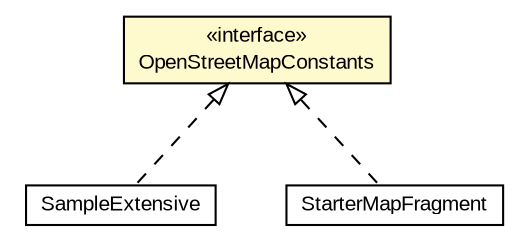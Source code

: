 #!/usr/local/bin/dot
#
# Class diagram 
# Generated by UMLGraph version R5_6-24-gf6e263 (http://www.umlgraph.org/)
#

digraph G {
	edge [fontname="arial",fontsize=10,labelfontname="arial",labelfontsize=10];
	node [fontname="arial",fontsize=10,shape=plaintext];
	nodesep=0.25;
	ranksep=0.5;
	// org.osmdroid.constants.OpenStreetMapConstants
	c29964 [label=<<table title="org.osmdroid.constants.OpenStreetMapConstants" border="0" cellborder="1" cellspacing="0" cellpadding="2" port="p" bgcolor="lemonChiffon" href="./OpenStreetMapConstants.html">
		<tr><td><table border="0" cellspacing="0" cellpadding="1">
<tr><td align="center" balign="center"> &#171;interface&#187; </td></tr>
<tr><td align="center" balign="center"> OpenStreetMapConstants </td></tr>
		</table></td></tr>
		</table>>, URL="./OpenStreetMapConstants.html", fontname="arial", fontcolor="black", fontsize=10.0];
	// org.osmdroid.samples.SampleExtensive
	c30159 [label=<<table title="org.osmdroid.samples.SampleExtensive" border="0" cellborder="1" cellspacing="0" cellpadding="2" port="p" href="../samples/SampleExtensive.html">
		<tr><td><table border="0" cellspacing="0" cellpadding="1">
<tr><td align="center" balign="center"> SampleExtensive </td></tr>
		</table></td></tr>
		</table>>, URL="../samples/SampleExtensive.html", fontname="arial", fontcolor="black", fontsize=10.0];
	// org.osmdroid.StarterMapFragment
	c30165 [label=<<table title="org.osmdroid.StarterMapFragment" border="0" cellborder="1" cellspacing="0" cellpadding="2" port="p" href="../StarterMapFragment.html">
		<tr><td><table border="0" cellspacing="0" cellpadding="1">
<tr><td align="center" balign="center"> StarterMapFragment </td></tr>
		</table></td></tr>
		</table>>, URL="../StarterMapFragment.html", fontname="arial", fontcolor="black", fontsize=10.0];
	//org.osmdroid.samples.SampleExtensive implements org.osmdroid.constants.OpenStreetMapConstants
	c29964:p -> c30159:p [dir=back,arrowtail=empty,style=dashed];
	//org.osmdroid.StarterMapFragment implements org.osmdroid.constants.OpenStreetMapConstants
	c29964:p -> c30165:p [dir=back,arrowtail=empty,style=dashed];
}

